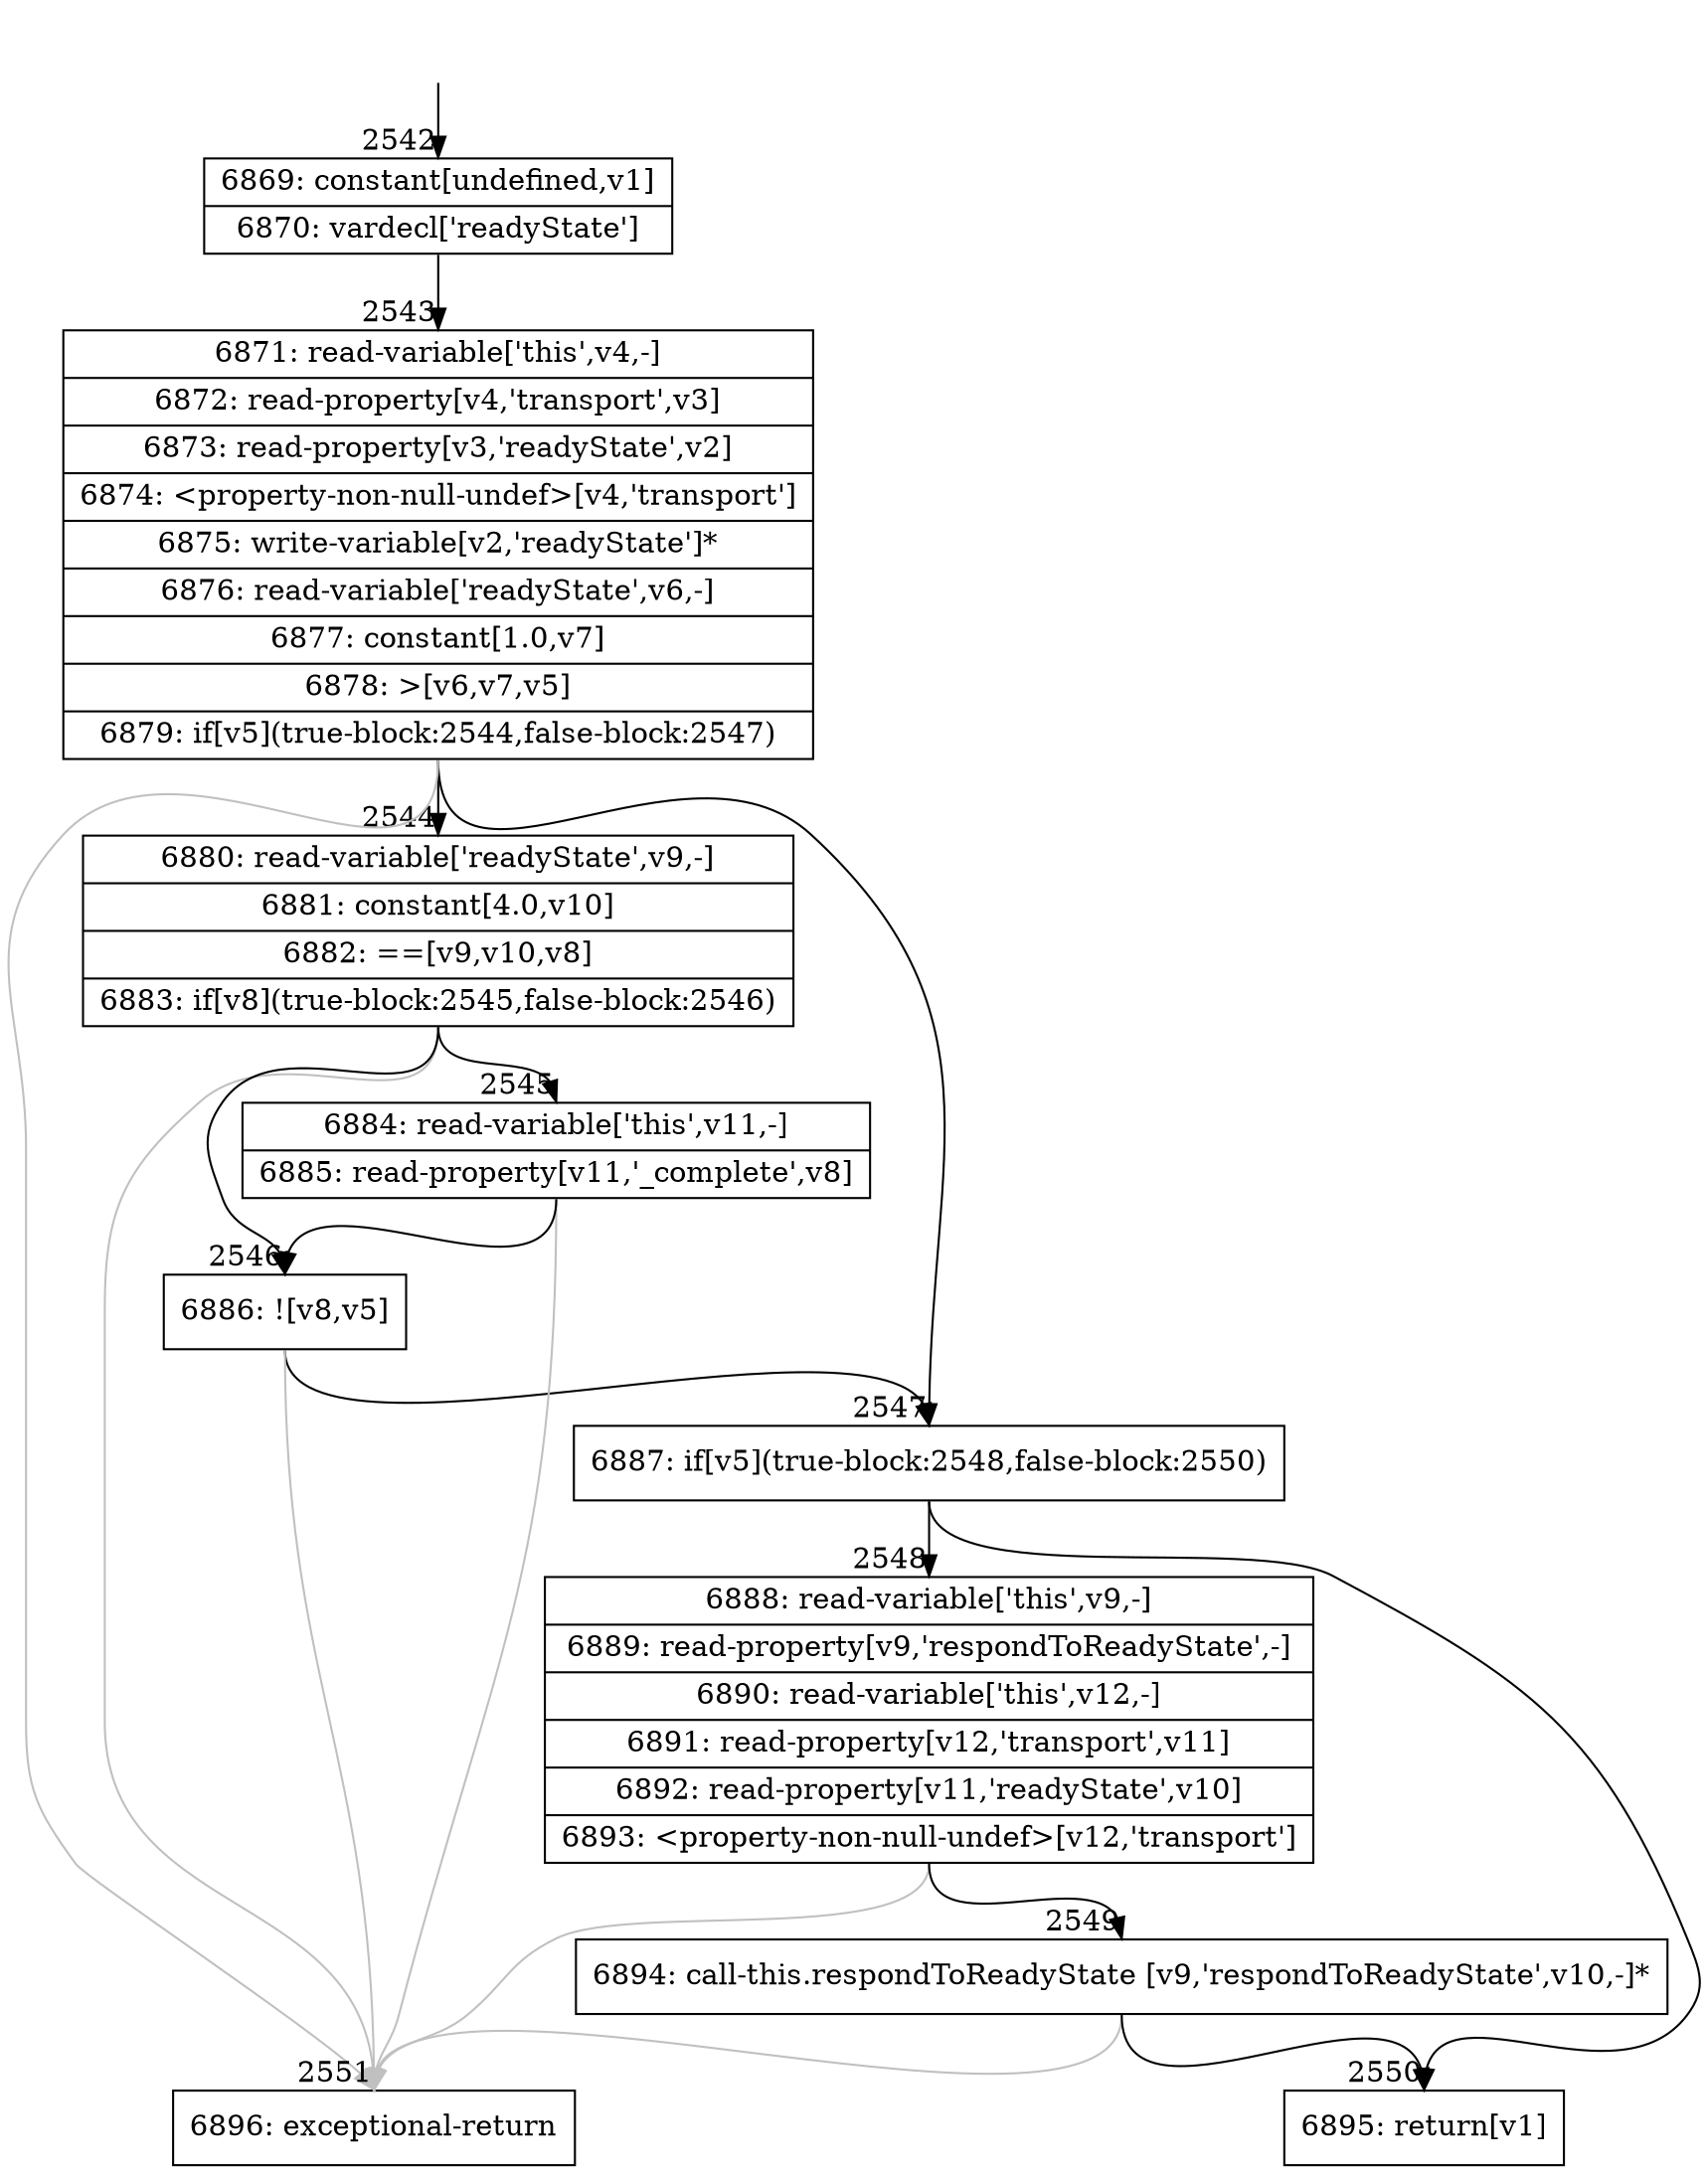 digraph {
rankdir="TD"
BB_entry234[shape=none,label=""];
BB_entry234 -> BB2542 [tailport=s, headport=n, headlabel="    2542"]
BB2542 [shape=record label="{6869: constant[undefined,v1]|6870: vardecl['readyState']}" ] 
BB2542 -> BB2543 [tailport=s, headport=n, headlabel="      2543"]
BB2543 [shape=record label="{6871: read-variable['this',v4,-]|6872: read-property[v4,'transport',v3]|6873: read-property[v3,'readyState',v2]|6874: \<property-non-null-undef\>[v4,'transport']|6875: write-variable[v2,'readyState']*|6876: read-variable['readyState',v6,-]|6877: constant[1.0,v7]|6878: \>[v6,v7,v5]|6879: if[v5](true-block:2544,false-block:2547)}" ] 
BB2543 -> BB2547 [tailport=s, headport=n, headlabel="      2547"]
BB2543 -> BB2544 [tailport=s, headport=n, headlabel="      2544"]
BB2543 -> BB2551 [tailport=s, headport=n, color=gray, headlabel="      2551"]
BB2544 [shape=record label="{6880: read-variable['readyState',v9,-]|6881: constant[4.0,v10]|6882: ==[v9,v10,v8]|6883: if[v8](true-block:2545,false-block:2546)}" ] 
BB2544 -> BB2546 [tailport=s, headport=n, headlabel="      2546"]
BB2544 -> BB2545 [tailport=s, headport=n, headlabel="      2545"]
BB2544 -> BB2551 [tailport=s, headport=n, color=gray]
BB2545 [shape=record label="{6884: read-variable['this',v11,-]|6885: read-property[v11,'_complete',v8]}" ] 
BB2545 -> BB2546 [tailport=s, headport=n]
BB2545 -> BB2551 [tailport=s, headport=n, color=gray]
BB2546 [shape=record label="{6886: ![v8,v5]}" ] 
BB2546 -> BB2547 [tailport=s, headport=n]
BB2546 -> BB2551 [tailport=s, headport=n, color=gray]
BB2547 [shape=record label="{6887: if[v5](true-block:2548,false-block:2550)}" ] 
BB2547 -> BB2548 [tailport=s, headport=n, headlabel="      2548"]
BB2547 -> BB2550 [tailport=s, headport=n, headlabel="      2550"]
BB2548 [shape=record label="{6888: read-variable['this',v9,-]|6889: read-property[v9,'respondToReadyState',-]|6890: read-variable['this',v12,-]|6891: read-property[v12,'transport',v11]|6892: read-property[v11,'readyState',v10]|6893: \<property-non-null-undef\>[v12,'transport']}" ] 
BB2548 -> BB2549 [tailport=s, headport=n, headlabel="      2549"]
BB2548 -> BB2551 [tailport=s, headport=n, color=gray]
BB2549 [shape=record label="{6894: call-this.respondToReadyState [v9,'respondToReadyState',v10,-]*}" ] 
BB2549 -> BB2550 [tailport=s, headport=n]
BB2549 -> BB2551 [tailport=s, headport=n, color=gray]
BB2550 [shape=record label="{6895: return[v1]}" ] 
BB2551 [shape=record label="{6896: exceptional-return}" ] 
//#$~ 1762
}
